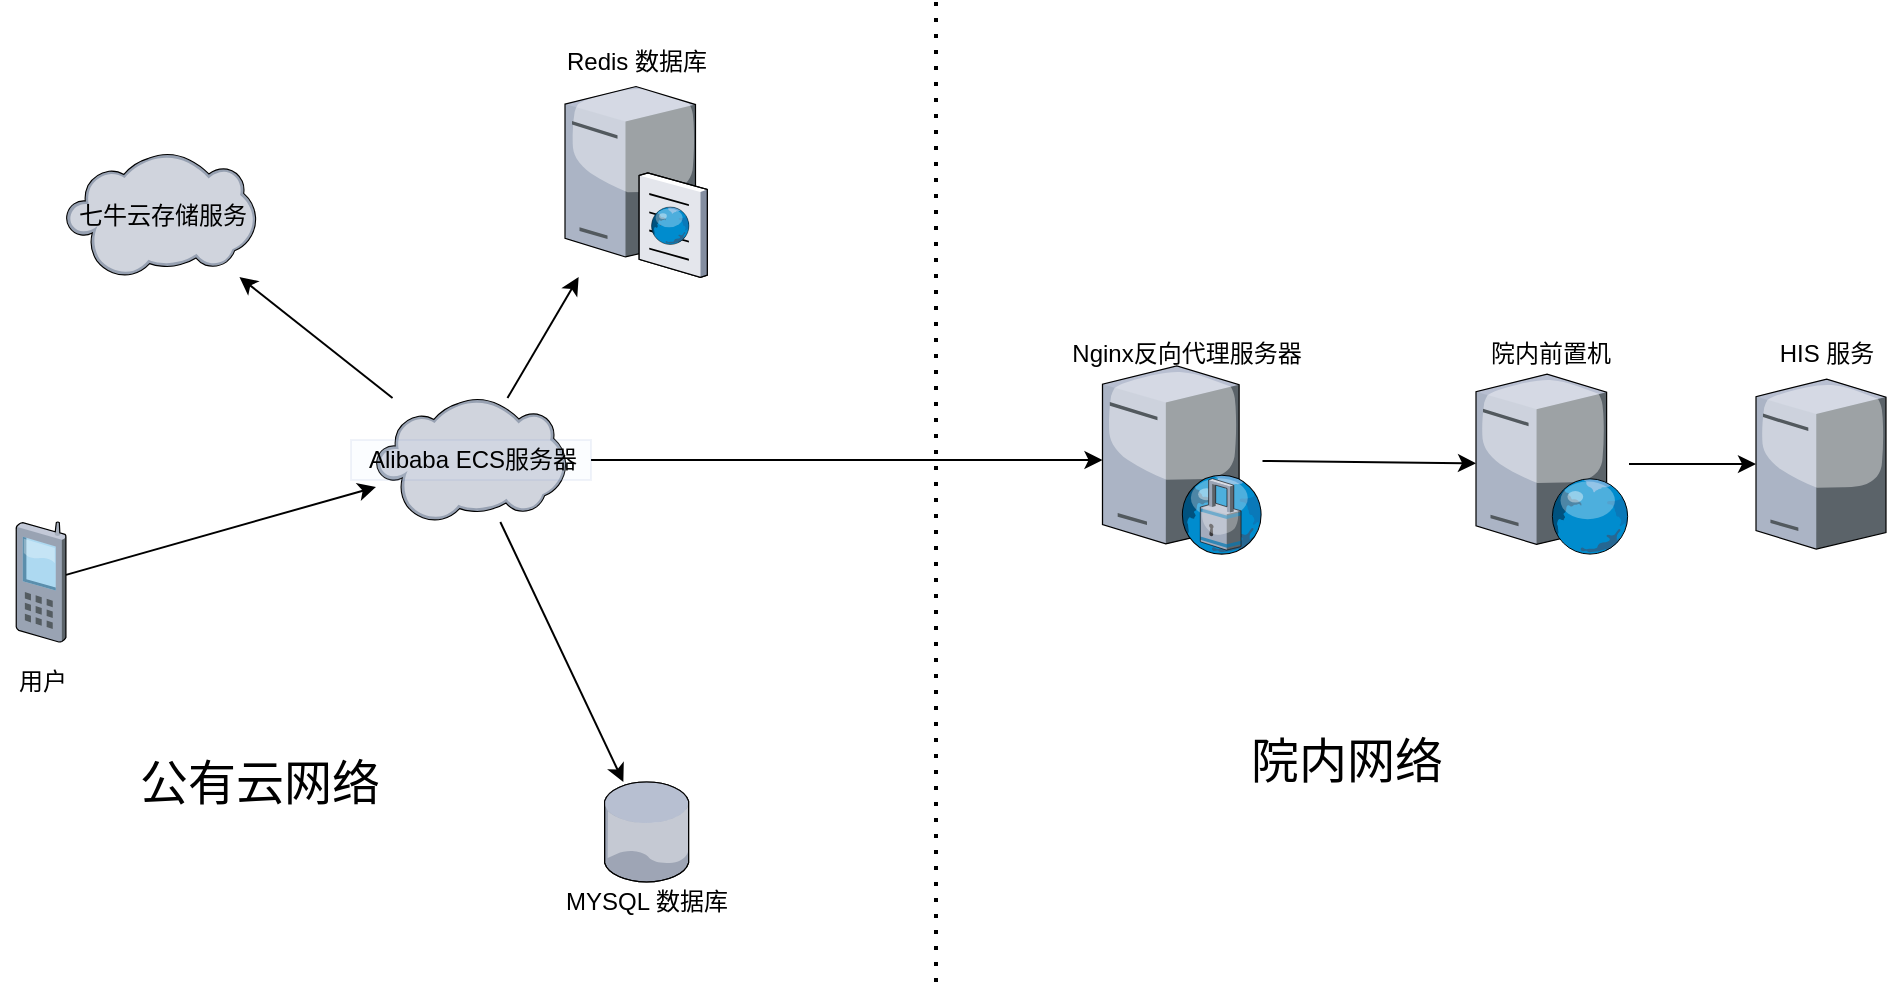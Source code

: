 <mxfile version="14.7.0" type="github">
  <diagram name="Page-1" id="822b0af5-4adb-64df-f703-e8dfc1f81529">
    <mxGraphModel dx="1038" dy="556" grid="1" gridSize="10" guides="1" tooltips="1" connect="1" arrows="1" fold="1" page="1" pageScale="1" pageWidth="1100" pageHeight="850" background="none" math="0" shadow="0">
      <root>
        <mxCell id="0" />
        <mxCell id="1" parent="0" />
        <mxCell id="dWlxhuMHz1cYpk0b0Hpj-11" style="rounded=0;orthogonalLoop=1;jettySize=auto;html=1;" edge="1" parent="1" source="dWlxhuMHz1cYpk0b0Hpj-1" target="dWlxhuMHz1cYpk0b0Hpj-5">
          <mxGeometry relative="1" as="geometry" />
        </mxCell>
        <mxCell id="dWlxhuMHz1cYpk0b0Hpj-12" style="rounded=0;orthogonalLoop=1;jettySize=auto;html=1;" edge="1" parent="1" source="dWlxhuMHz1cYpk0b0Hpj-1" target="dWlxhuMHz1cYpk0b0Hpj-2">
          <mxGeometry relative="1" as="geometry" />
        </mxCell>
        <mxCell id="dWlxhuMHz1cYpk0b0Hpj-37" style="edgeStyle=none;rounded=0;orthogonalLoop=1;jettySize=auto;html=1;" edge="1" parent="1" source="dWlxhuMHz1cYpk0b0Hpj-1" target="dWlxhuMHz1cYpk0b0Hpj-34">
          <mxGeometry relative="1" as="geometry" />
        </mxCell>
        <mxCell id="dWlxhuMHz1cYpk0b0Hpj-1" value="" style="verticalLabelPosition=bottom;aspect=fixed;html=1;verticalAlign=top;strokeColor=none;align=center;outlineConnect=0;shape=mxgraph.citrix.cloud;" vertex="1" parent="1">
          <mxGeometry x="280" y="208" width="95" height="62" as="geometry" />
        </mxCell>
        <mxCell id="dWlxhuMHz1cYpk0b0Hpj-2" value="" style="verticalLabelPosition=bottom;aspect=fixed;html=1;verticalAlign=top;strokeColor=none;align=center;outlineConnect=0;shape=mxgraph.citrix.database;" vertex="1" parent="1">
          <mxGeometry x="394.25" y="400" width="42.5" height="50" as="geometry" />
        </mxCell>
        <mxCell id="dWlxhuMHz1cYpk0b0Hpj-7" style="rounded=0;orthogonalLoop=1;jettySize=auto;html=1;" edge="1" parent="1" source="dWlxhuMHz1cYpk0b0Hpj-4" target="dWlxhuMHz1cYpk0b0Hpj-1">
          <mxGeometry relative="1" as="geometry" />
        </mxCell>
        <mxCell id="dWlxhuMHz1cYpk0b0Hpj-4" value="" style="verticalLabelPosition=bottom;aspect=fixed;html=1;verticalAlign=top;strokeColor=none;align=center;outlineConnect=0;shape=mxgraph.citrix.cell_phone;" vertex="1" parent="1">
          <mxGeometry x="100" y="270" width="25" height="60" as="geometry" />
        </mxCell>
        <mxCell id="dWlxhuMHz1cYpk0b0Hpj-5" value="" style="verticalLabelPosition=bottom;aspect=fixed;html=1;verticalAlign=top;strokeColor=none;align=center;outlineConnect=0;shape=mxgraph.citrix.cache_server;" vertex="1" parent="1">
          <mxGeometry x="374.5" y="50" width="71" height="97.5" as="geometry" />
        </mxCell>
        <mxCell id="dWlxhuMHz1cYpk0b0Hpj-6" value="&lt;span&gt;Redis 数据库&lt;/span&gt;" style="text;html=1;align=center;verticalAlign=middle;resizable=0;points=[];autosize=1;strokeColor=#6c8ebf;fillColor=#dae8fc;opacity=0;fontStyle=0" vertex="1" parent="1">
          <mxGeometry x="365" y="30" width="90" height="20" as="geometry" />
        </mxCell>
        <mxCell id="dWlxhuMHz1cYpk0b0Hpj-8" value="&lt;span&gt;MYSQL 数据库&lt;/span&gt;" style="text;html=1;align=center;verticalAlign=middle;resizable=0;points=[];autosize=1;strokeColor=#6c8ebf;fillColor=#dae8fc;opacity=0;fontStyle=0" vertex="1" parent="1">
          <mxGeometry x="365" y="450" width="100" height="20" as="geometry" />
        </mxCell>
        <mxCell id="dWlxhuMHz1cYpk0b0Hpj-22" style="edgeStyle=none;rounded=0;orthogonalLoop=1;jettySize=auto;html=1;" edge="1" parent="1" source="dWlxhuMHz1cYpk0b0Hpj-14" target="dWlxhuMHz1cYpk0b0Hpj-17">
          <mxGeometry relative="1" as="geometry" />
        </mxCell>
        <mxCell id="dWlxhuMHz1cYpk0b0Hpj-14" value="Alibaba ECS服务器" style="text;html=1;align=center;verticalAlign=middle;resizable=0;points=[];autosize=1;strokeColor=#6c8ebf;fillColor=#dae8fc;opacity=10;fontStyle=0" vertex="1" parent="1">
          <mxGeometry x="267.5" y="229" width="120" height="20" as="geometry" />
        </mxCell>
        <mxCell id="dWlxhuMHz1cYpk0b0Hpj-41" style="edgeStyle=none;rounded=0;orthogonalLoop=1;jettySize=auto;html=1;" edge="1" parent="1" source="dWlxhuMHz1cYpk0b0Hpj-16" target="dWlxhuMHz1cYpk0b0Hpj-39">
          <mxGeometry relative="1" as="geometry" />
        </mxCell>
        <mxCell id="dWlxhuMHz1cYpk0b0Hpj-16" value="" style="verticalLabelPosition=bottom;aspect=fixed;html=1;verticalAlign=top;strokeColor=none;align=center;outlineConnect=0;shape=mxgraph.citrix.web_server;" vertex="1" parent="1">
          <mxGeometry x="830" y="196.06" width="76.5" height="90" as="geometry" />
        </mxCell>
        <mxCell id="dWlxhuMHz1cYpk0b0Hpj-20" style="edgeStyle=none;rounded=0;orthogonalLoop=1;jettySize=auto;html=1;" edge="1" parent="1" source="dWlxhuMHz1cYpk0b0Hpj-17" target="dWlxhuMHz1cYpk0b0Hpj-16">
          <mxGeometry relative="1" as="geometry" />
        </mxCell>
        <mxCell id="dWlxhuMHz1cYpk0b0Hpj-17" value="" style="verticalLabelPosition=bottom;aspect=fixed;html=1;verticalAlign=top;strokeColor=#6c8ebf;align=center;outlineConnect=0;shape=mxgraph.citrix.proxy_server;fillColor=#dae8fc;" vertex="1" parent="1">
          <mxGeometry x="643.25" y="191.94" width="80" height="94.12" as="geometry" />
        </mxCell>
        <mxCell id="dWlxhuMHz1cYpk0b0Hpj-18" value="&lt;span&gt;Nginx反向代理服务器&lt;/span&gt;" style="text;html=1;align=center;verticalAlign=middle;resizable=0;points=[];autosize=1;strokeColor=none;fontStyle=0" vertex="1" parent="1">
          <mxGeometry x="620" y="176.06" width="130" height="20" as="geometry" />
        </mxCell>
        <mxCell id="dWlxhuMHz1cYpk0b0Hpj-25" value="院内前置机" style="text;html=1;align=center;verticalAlign=middle;resizable=0;points=[];autosize=1;strokeColor=none;fontStyle=0" vertex="1" parent="1">
          <mxGeometry x="826.5" y="176.06" width="80" height="20" as="geometry" />
        </mxCell>
        <mxCell id="dWlxhuMHz1cYpk0b0Hpj-28" value="" style="endArrow=none;dashed=1;html=1;dashPattern=1 3;strokeWidth=2;" edge="1" parent="1">
          <mxGeometry width="50" height="50" relative="1" as="geometry">
            <mxPoint x="560" y="500" as="sourcePoint" />
            <mxPoint x="560" y="10" as="targetPoint" />
          </mxGeometry>
        </mxCell>
        <mxCell id="dWlxhuMHz1cYpk0b0Hpj-29" value="&lt;font style=&quot;font-size: 24px&quot;&gt;院内网络&lt;/font&gt;" style="text;html=1;align=center;verticalAlign=middle;resizable=0;points=[];autosize=1;strokeColor=none;fontStyle=0" vertex="1" parent="1">
          <mxGeometry x="710" y="380" width="110" height="20" as="geometry" />
        </mxCell>
        <mxCell id="dWlxhuMHz1cYpk0b0Hpj-30" value="&lt;div style=&quot;text-align: center&quot;&gt;&lt;span style=&quot;font-size: 24px&quot;&gt;&lt;font face=&quot;helvetica&quot;&gt;公有云网络&lt;/font&gt;&lt;/span&gt;&lt;/div&gt;" style="text;whiteSpace=wrap;html=1;" vertex="1" parent="1">
          <mxGeometry x="160" y="380" width="130" height="30" as="geometry" />
        </mxCell>
        <mxCell id="dWlxhuMHz1cYpk0b0Hpj-31" value="" style="verticalLabelPosition=bottom;aspect=fixed;html=1;verticalAlign=top;strokeColor=none;align=center;outlineConnect=0;shape=mxgraph.citrix.cloud;opacity=0;" vertex="1" parent="1">
          <mxGeometry x="160" y="86" width="95" height="62" as="geometry" />
        </mxCell>
        <mxCell id="dWlxhuMHz1cYpk0b0Hpj-33" value="" style="verticalLabelPosition=bottom;aspect=fixed;html=1;verticalAlign=top;strokeColor=none;align=center;outlineConnect=0;shape=mxgraph.citrix.cloud;opacity=0;" vertex="1" parent="1">
          <mxGeometry x="410" y="220" width="95" height="62" as="geometry" />
        </mxCell>
        <mxCell id="dWlxhuMHz1cYpk0b0Hpj-34" value="" style="verticalLabelPosition=bottom;aspect=fixed;html=1;verticalAlign=top;strokeColor=none;align=center;outlineConnect=0;shape=mxgraph.citrix.cloud;" vertex="1" parent="1">
          <mxGeometry x="125" y="85.5" width="95" height="62" as="geometry" />
        </mxCell>
        <mxCell id="dWlxhuMHz1cYpk0b0Hpj-35" value="七牛云存储服务" style="text;html=1;align=center;verticalAlign=middle;resizable=0;points=[];autosize=1;strokeColor=none;" vertex="1" parent="1">
          <mxGeometry x="122.5" y="106.5" width="100" height="20" as="geometry" />
        </mxCell>
        <mxCell id="dWlxhuMHz1cYpk0b0Hpj-38" value="用户" style="text;html=1;align=center;verticalAlign=middle;resizable=0;points=[];autosize=1;strokeColor=none;" vertex="1" parent="1">
          <mxGeometry x="92.5" y="340" width="40" height="20" as="geometry" />
        </mxCell>
        <mxCell id="dWlxhuMHz1cYpk0b0Hpj-39" value="" style="verticalLabelPosition=bottom;aspect=fixed;html=1;verticalAlign=top;strokeColor=none;align=center;outlineConnect=0;shape=mxgraph.citrix.license_server;" vertex="1" parent="1">
          <mxGeometry x="970" y="198.56" width="65" height="85" as="geometry" />
        </mxCell>
        <mxCell id="dWlxhuMHz1cYpk0b0Hpj-40" value="HIS 服务" style="text;html=1;align=center;verticalAlign=middle;resizable=0;points=[];autosize=1;strokeColor=none;" vertex="1" parent="1">
          <mxGeometry x="975" y="176.06" width="60" height="20" as="geometry" />
        </mxCell>
      </root>
    </mxGraphModel>
  </diagram>
</mxfile>
